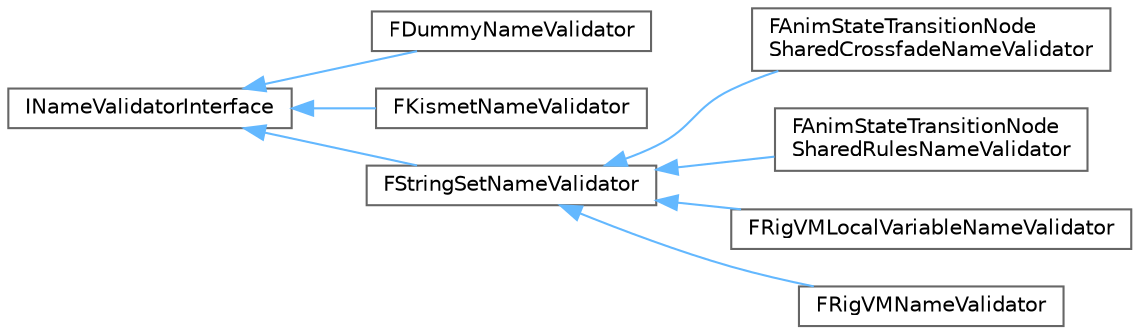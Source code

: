 digraph "Graphical Class Hierarchy"
{
 // INTERACTIVE_SVG=YES
 // LATEX_PDF_SIZE
  bgcolor="transparent";
  edge [fontname=Helvetica,fontsize=10,labelfontname=Helvetica,labelfontsize=10];
  node [fontname=Helvetica,fontsize=10,shape=box,height=0.2,width=0.4];
  rankdir="LR";
  Node0 [id="Node000000",label="INameValidatorInterface",height=0.2,width=0.4,color="grey40", fillcolor="white", style="filled",URL="$de/d9a/classINameValidatorInterface.html",tooltip=" "];
  Node0 -> Node1 [id="edge5516_Node000000_Node000001",dir="back",color="steelblue1",style="solid",tooltip=" "];
  Node1 [id="Node000001",label="FDummyNameValidator",height=0.2,width=0.4,color="grey40", fillcolor="white", style="filled",URL="$dd/d3b/classFDummyNameValidator.html",tooltip=" "];
  Node0 -> Node2 [id="edge5517_Node000000_Node000002",dir="back",color="steelblue1",style="solid",tooltip=" "];
  Node2 [id="Node000002",label="FKismetNameValidator",height=0.2,width=0.4,color="grey40", fillcolor="white", style="filled",URL="$d1/d41/classFKismetNameValidator.html",tooltip=" "];
  Node0 -> Node3 [id="edge5518_Node000000_Node000003",dir="back",color="steelblue1",style="solid",tooltip=" "];
  Node3 [id="Node000003",label="FStringSetNameValidator",height=0.2,width=0.4,color="grey40", fillcolor="white", style="filled",URL="$d2/db6/classFStringSetNameValidator.html",tooltip=" "];
  Node3 -> Node4 [id="edge5519_Node000003_Node000004",dir="back",color="steelblue1",style="solid",tooltip=" "];
  Node4 [id="Node000004",label="FAnimStateTransitionNode\lSharedCrossfadeNameValidator",height=0.2,width=0.4,color="grey40", fillcolor="white", style="filled",URL="$d2/d62/classFAnimStateTransitionNodeSharedCrossfadeNameValidator.html",tooltip=" "];
  Node3 -> Node5 [id="edge5520_Node000003_Node000005",dir="back",color="steelblue1",style="solid",tooltip=" "];
  Node5 [id="Node000005",label="FAnimStateTransitionNode\lSharedRulesNameValidator",height=0.2,width=0.4,color="grey40", fillcolor="white", style="filled",URL="$d1/ddc/classFAnimStateTransitionNodeSharedRulesNameValidator.html",tooltip=" "];
  Node3 -> Node6 [id="edge5521_Node000003_Node000006",dir="back",color="steelblue1",style="solid",tooltip=" "];
  Node6 [id="Node000006",label="FRigVMLocalVariableNameValidator",height=0.2,width=0.4,color="grey40", fillcolor="white", style="filled",URL="$d9/dc2/classFRigVMLocalVariableNameValidator.html",tooltip=" "];
  Node3 -> Node7 [id="edge5522_Node000003_Node000007",dir="back",color="steelblue1",style="solid",tooltip=" "];
  Node7 [id="Node000007",label="FRigVMNameValidator",height=0.2,width=0.4,color="grey40", fillcolor="white", style="filled",URL="$de/dab/classFRigVMNameValidator.html",tooltip=" "];
}
